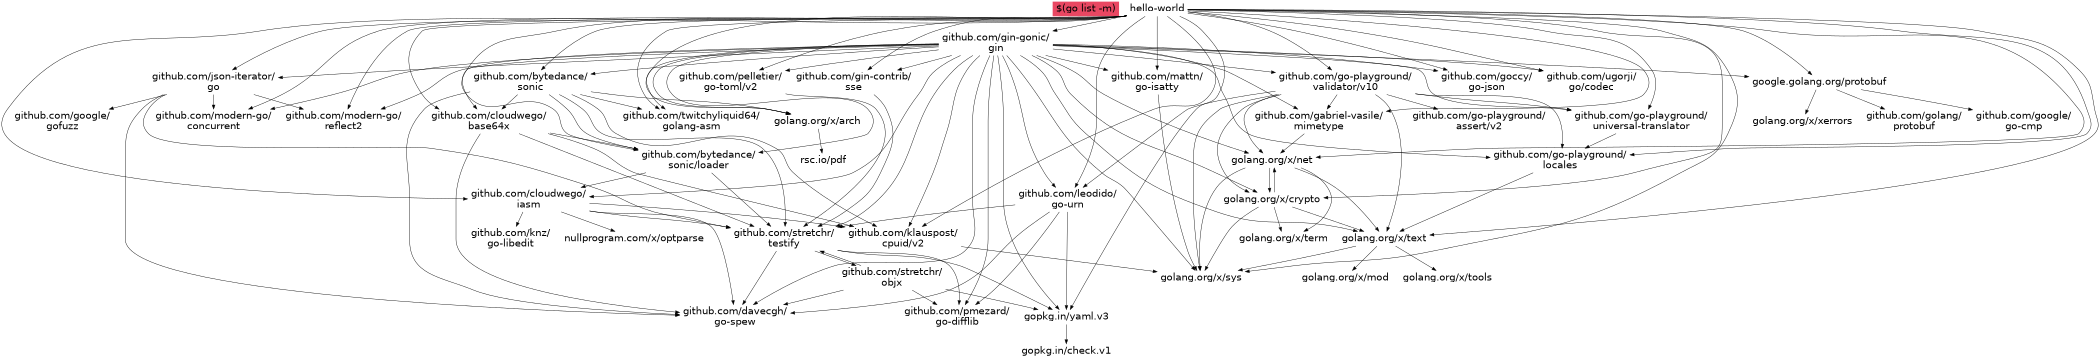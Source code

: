 digraph {

    graph [overlap=false, size=14];

    root="$(go list -m)";

    node [ shape = plaintext, fontname = "Helvetica",

          fontsize=24];

    "$(go list -m)" [style = filled,

                     fillcolor = "#E94762"];
"github.com/bytedance/\nsonic" -> "github.com/bytedance/\nsonic/loader"
"github.com/bytedance/\nsonic" -> "github.com/cloudwego/\nbase64x"
"github.com/bytedance/\nsonic" -> "github.com/davecgh/\ngo-spew"
"github.com/bytedance/\nsonic" -> "github.com/klauspost/\ncpuid/v2"
"github.com/bytedance/\nsonic" -> "github.com/stretchr/\ntestify"
"github.com/bytedance/\nsonic" -> "github.com/twitchyliquid64/\ngolang-asm"
"github.com/bytedance/\nsonic" -> "golang.org/x/arch"
"github.com/bytedance/\nsonic/loader" -> "github.com/cloudwego/\niasm"
"github.com/bytedance/\nsonic/loader" -> "github.com/stretchr/\ntestify"
"github.com/cloudwego/\nbase64x" -> "github.com/bytedance/\nsonic/loader"
"github.com/cloudwego/\nbase64x" -> "github.com/davecgh/\ngo-spew"
"github.com/cloudwego/\nbase64x" -> "github.com/klauspost/\ncpuid/v2"
"github.com/cloudwego/\nbase64x" -> "github.com/stretchr/\ntestify"
"github.com/cloudwego/\niasm" -> "github.com/davecgh/\ngo-spew"
"github.com/cloudwego/\niasm" -> "github.com/klauspost/\ncpuid/v2"
"github.com/cloudwego/\niasm" -> "github.com/knz/\ngo-libedit"
"github.com/cloudwego/\niasm" -> "github.com/stretchr/\ntestify"
"github.com/cloudwego/\niasm" -> "nullprogram.com/x/optparse"
"github.com/gabriel-vasile/\nmimetype" -> "golang.org/x/net"
"github.com/gin-contrib/\nsse" -> "github.com/stretchr/\ntestify"
"github.com/gin-gonic/\ngin" -> "github.com/bytedance/\nsonic"
"github.com/gin-gonic/\ngin" -> "github.com/bytedance/\nsonic/loader"
"github.com/gin-gonic/\ngin" -> "github.com/cloudwego/\nbase64x"
"github.com/gin-gonic/\ngin" -> "github.com/cloudwego/\niasm"
"github.com/gin-gonic/\ngin" -> "github.com/davecgh/\ngo-spew"
"github.com/gin-gonic/\ngin" -> "github.com/gabriel-vasile/\nmimetype"
"github.com/gin-gonic/\ngin" -> "github.com/gin-contrib/\nsse"
"github.com/gin-gonic/\ngin" -> "github.com/go-playground/\nlocales"
"github.com/gin-gonic/\ngin" -> "github.com/go-playground/\nuniversal-translator"
"github.com/gin-gonic/\ngin" -> "github.com/go-playground/\nvalidator/v10"
"github.com/gin-gonic/\ngin" -> "github.com/goccy/\ngo-json"
"github.com/gin-gonic/\ngin" -> "github.com/json-iterator/\ngo"
"github.com/gin-gonic/\ngin" -> "github.com/klauspost/\ncpuid/v2"
"github.com/gin-gonic/\ngin" -> "github.com/leodido/\ngo-urn"
"github.com/gin-gonic/\ngin" -> "github.com/mattn/\ngo-isatty"
"github.com/gin-gonic/\ngin" -> "github.com/modern-go/\nconcurrent"
"github.com/gin-gonic/\ngin" -> "github.com/modern-go/\nreflect2"
"github.com/gin-gonic/\ngin" -> "github.com/pelletier/\ngo-toml/v2"
"github.com/gin-gonic/\ngin" -> "github.com/pmezard/\ngo-difflib"
"github.com/gin-gonic/\ngin" -> "github.com/stretchr/\ntestify"
"github.com/gin-gonic/\ngin" -> "github.com/twitchyliquid64/\ngolang-asm"
"github.com/gin-gonic/\ngin" -> "github.com/ugorji/\ngo/codec"
"github.com/gin-gonic/\ngin" -> "golang.org/x/arch"
"github.com/gin-gonic/\ngin" -> "golang.org/x/crypto"
"github.com/gin-gonic/\ngin" -> "golang.org/x/net"
"github.com/gin-gonic/\ngin" -> "golang.org/x/sys"
"github.com/gin-gonic/\ngin" -> "golang.org/x/text"
"github.com/gin-gonic/\ngin" -> "google.golang.org/protobuf"
"github.com/gin-gonic/\ngin" -> "gopkg.in/yaml.v3"
"github.com/go-playground/\nlocales" -> "golang.org/x/text"
"github.com/go-playground/\nuniversal-translator" -> "github.com/go-playground/\nlocales"
"github.com/go-playground/\nvalidator/v10" -> "github.com/gabriel-vasile/\nmimetype"
"github.com/go-playground/\nvalidator/v10" -> "github.com/go-playground/\nassert/v2"
"github.com/go-playground/\nvalidator/v10" -> "github.com/go-playground/\nlocales"
"github.com/go-playground/\nvalidator/v10" -> "github.com/go-playground/\nuniversal-translator"
"github.com/go-playground/\nvalidator/v10" -> "github.com/leodido/\ngo-urn"
"github.com/go-playground/\nvalidator/v10" -> "golang.org/x/crypto"
"github.com/go-playground/\nvalidator/v10" -> "golang.org/x/net"
"github.com/go-playground/\nvalidator/v10" -> "golang.org/x/sys"
"github.com/go-playground/\nvalidator/v10" -> "golang.org/x/text"
"github.com/json-iterator/\ngo" -> "github.com/davecgh/\ngo-spew"
"github.com/json-iterator/\ngo" -> "github.com/google/\ngofuzz"
"github.com/json-iterator/\ngo" -> "github.com/modern-go/\nconcurrent"
"github.com/json-iterator/\ngo" -> "github.com/modern-go/\nreflect2"
"github.com/json-iterator/\ngo" -> "github.com/stretchr/\ntestify"
"github.com/klauspost/\ncpuid/v2" -> "golang.org/x/sys"
"github.com/leodido/\ngo-urn" -> "github.com/davecgh/\ngo-spew"
"github.com/leodido/\ngo-urn" -> "github.com/pmezard/\ngo-difflib"
"github.com/leodido/\ngo-urn" -> "github.com/stretchr/\ntestify"
"github.com/leodido/\ngo-urn" -> "gopkg.in/yaml.v3"
"github.com/mattn/\ngo-isatty" -> "golang.org/x/sys"
"github.com/pelletier/\ngo-toml/v2" -> "github.com/stretchr/\ntestify"
"github.com/stretchr/\nobjx" -> "github.com/davecgh/\ngo-spew"
"github.com/stretchr/\nobjx" -> "github.com/pmezard/\ngo-difflib"
"github.com/stretchr/\nobjx" -> "github.com/stretchr/\ntestify"
"github.com/stretchr/\nobjx" -> "gopkg.in/yaml.v3"
"github.com/stretchr/\ntestify" -> "github.com/davecgh/\ngo-spew"
"github.com/stretchr/\ntestify" -> "github.com/pmezard/\ngo-difflib"
"github.com/stretchr/\ntestify" -> "github.com/stretchr/\nobjx"
"github.com/stretchr/\ntestify" -> "gopkg.in/yaml.v3"
"golang.org/x/arch" -> "rsc.io/pdf"
"golang.org/x/crypto" -> "golang.org/x/net"
"golang.org/x/crypto" -> "golang.org/x/sys"
"golang.org/x/crypto" -> "golang.org/x/term"
"golang.org/x/crypto" -> "golang.org/x/text"
"golang.org/x/net" -> "golang.org/x/crypto"
"golang.org/x/net" -> "golang.org/x/sys"
"golang.org/x/net" -> "golang.org/x/term"
"golang.org/x/net" -> "golang.org/x/text"
"golang.org/x/text" -> "golang.org/x/mod"
"golang.org/x/text" -> "golang.org/x/sys"
"golang.org/x/text" -> "golang.org/x/tools"
"google.golang.org/protobuf" -> "github.com/golang/\nprotobuf"
"google.golang.org/protobuf" -> "github.com/google/\ngo-cmp"
"google.golang.org/protobuf" -> "golang.org/x/xerrors"
"gopkg.in/yaml.v3" -> "gopkg.in/check.v1"
"hello-world" -> "github.com/bytedance/\nsonic"
"hello-world" -> "github.com/bytedance/\nsonic/loader"
"hello-world" -> "github.com/cloudwego/\nbase64x"
"hello-world" -> "github.com/cloudwego/\niasm"
"hello-world" -> "github.com/gabriel-vasile/\nmimetype"
"hello-world" -> "github.com/gin-contrib/\nsse"
"hello-world" -> "github.com/gin-gonic/\ngin"
"hello-world" -> "github.com/go-playground/\nlocales"
"hello-world" -> "github.com/go-playground/\nuniversal-translator"
"hello-world" -> "github.com/go-playground/\nvalidator/v10"
"hello-world" -> "github.com/goccy/\ngo-json"
"hello-world" -> "github.com/json-iterator/\ngo"
"hello-world" -> "github.com/klauspost/\ncpuid/v2"
"hello-world" -> "github.com/leodido/\ngo-urn"
"hello-world" -> "github.com/mattn/\ngo-isatty"
"hello-world" -> "github.com/modern-go/\nconcurrent"
"hello-world" -> "github.com/modern-go/\nreflect2"
"hello-world" -> "github.com/pelletier/\ngo-toml/v2"
"hello-world" -> "github.com/twitchyliquid64/\ngolang-asm"
"hello-world" -> "github.com/ugorji/\ngo/codec"
"hello-world" -> "golang.org/x/arch"
"hello-world" -> "golang.org/x/crypto"
"hello-world" -> "golang.org/x/net"
"hello-world" -> "golang.org/x/sys"
"hello-world" -> "golang.org/x/text"
"hello-world" -> "google.golang.org/protobuf"
"hello-world" -> "gopkg.in/yaml.v3"
}
